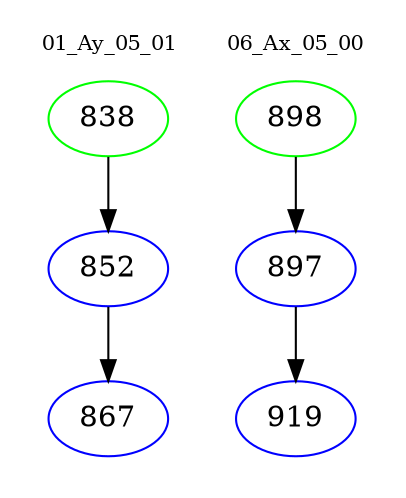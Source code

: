 digraph{
subgraph cluster_0 {
color = white
label = "01_Ay_05_01";
fontsize=10;
T0_838 [label="838", color="green"]
T0_838 -> T0_852 [color="black"]
T0_852 [label="852", color="blue"]
T0_852 -> T0_867 [color="black"]
T0_867 [label="867", color="blue"]
}
subgraph cluster_1 {
color = white
label = "06_Ax_05_00";
fontsize=10;
T1_898 [label="898", color="green"]
T1_898 -> T1_897 [color="black"]
T1_897 [label="897", color="blue"]
T1_897 -> T1_919 [color="black"]
T1_919 [label="919", color="blue"]
}
}
